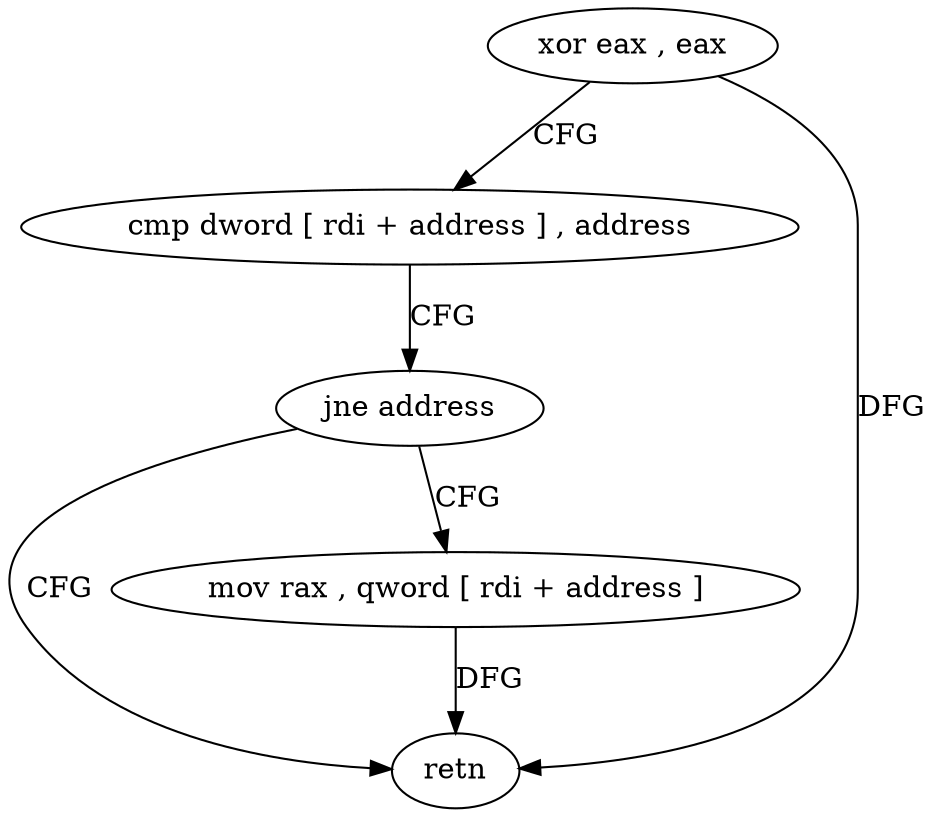 digraph "func" {
"151824" [label = "xor eax , eax" ]
"151826" [label = "cmp dword [ rdi + address ] , address" ]
"151830" [label = "jne address" ]
"151836" [label = "retn" ]
"151832" [label = "mov rax , qword [ rdi + address ]" ]
"151824" -> "151826" [ label = "CFG" ]
"151824" -> "151836" [ label = "DFG" ]
"151826" -> "151830" [ label = "CFG" ]
"151830" -> "151836" [ label = "CFG" ]
"151830" -> "151832" [ label = "CFG" ]
"151832" -> "151836" [ label = "DFG" ]
}
